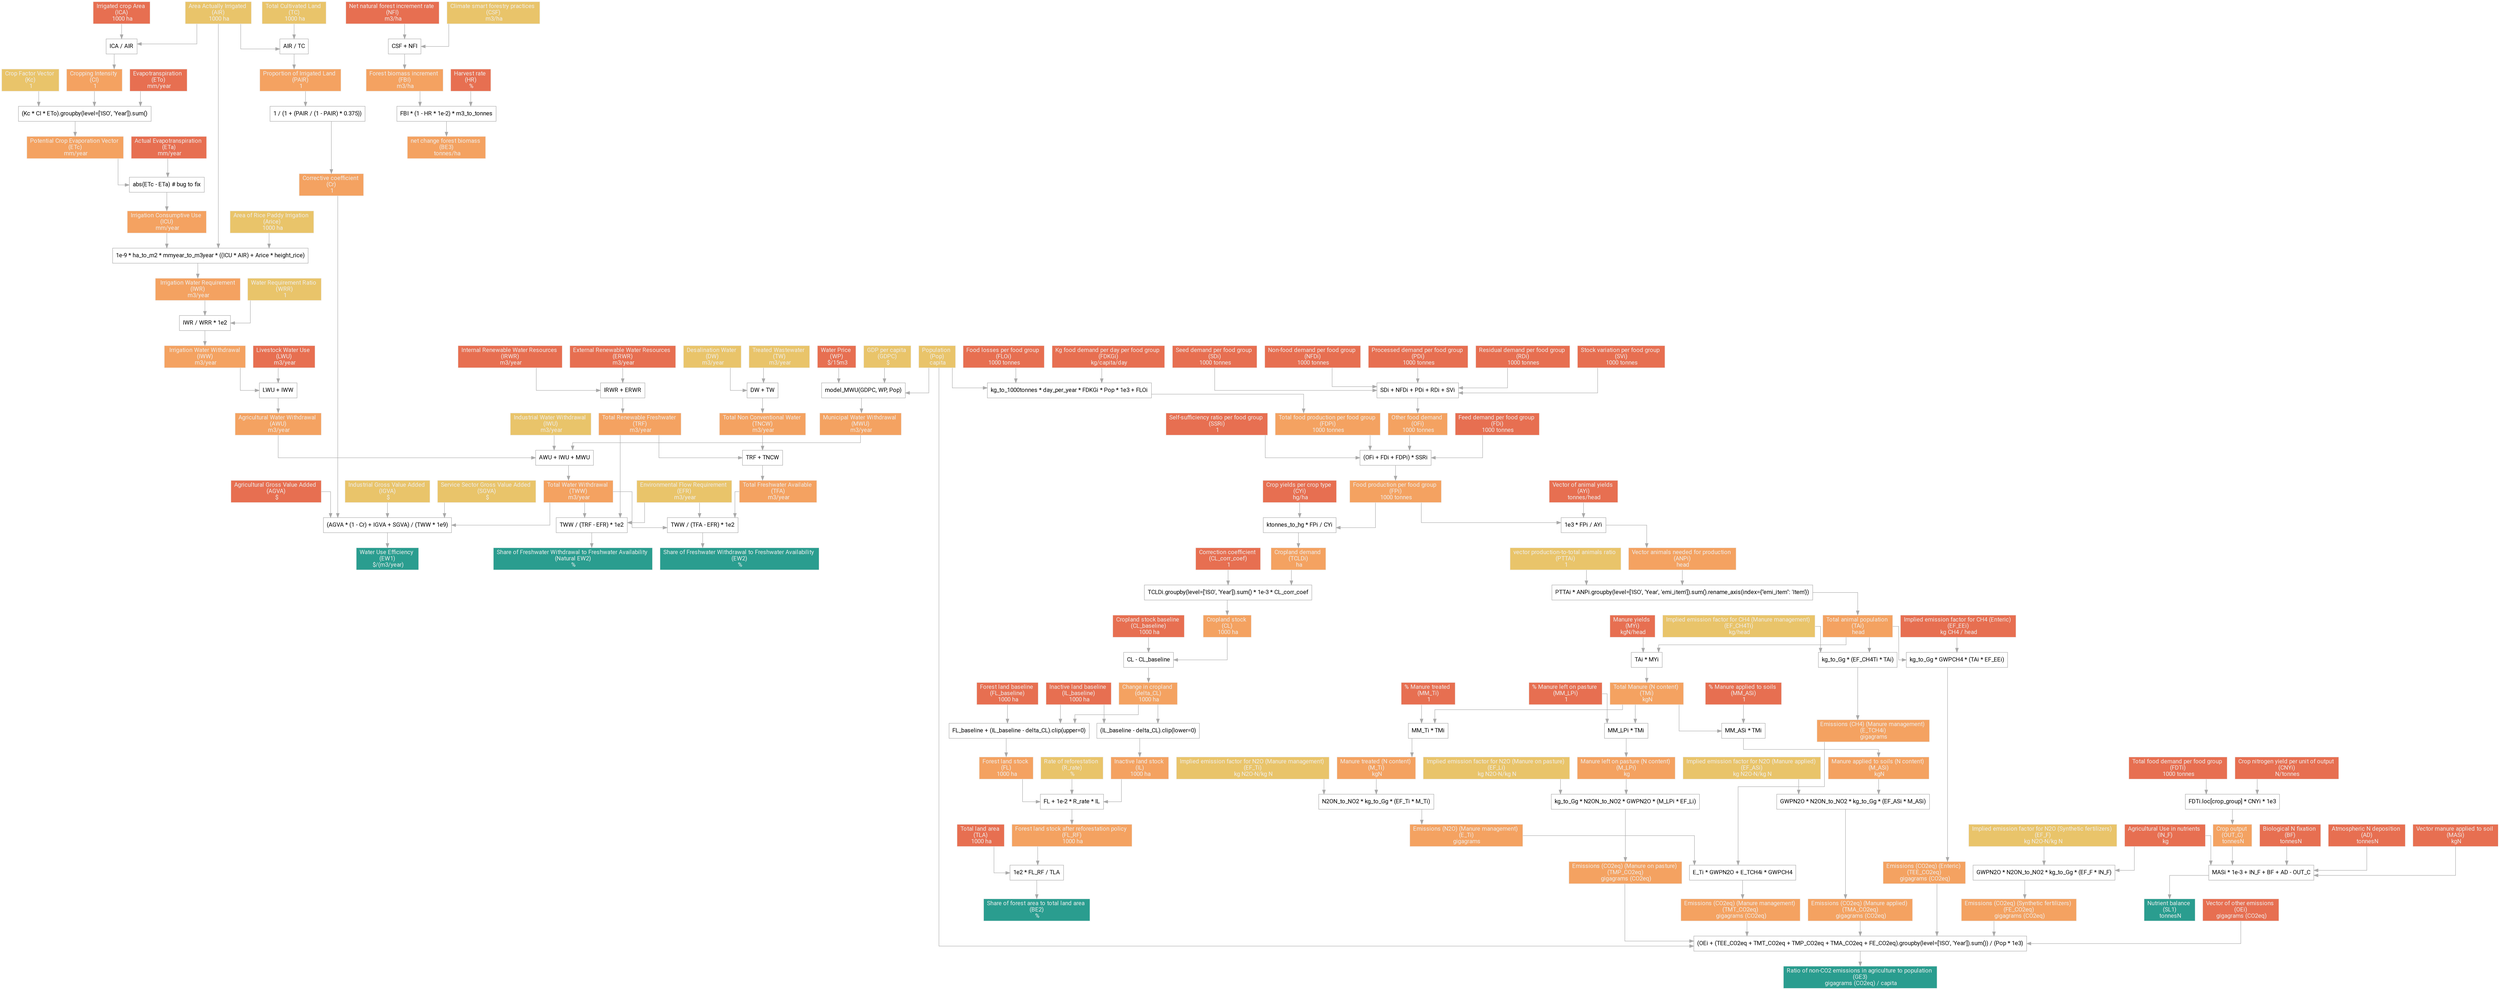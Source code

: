 digraph {
	graph [splines=ortho]
	Kc [label=Kc color="#eeeeee" fillcolor="#e9c46a" fontcolor="#eeeeee" fontname=roboto label="Crop Factor Vector 
 (Kc) 
 1" peripheries=1 shape=rectangle style=filled]
	ICA [label=ICA color="#eeeeee" fillcolor="#e76f51" fontcolor="#eeeeee" fontname=roboto label="Irrigated crop Area 
 (ICA) 
 1000 ha" peripheries=1 shape=rectangle style=filled]
	CI [label=CI color="#eeeeee" fillcolor="#f4a261" fontcolor="#eeeeee" fontname=roboto label="Cropping Intensity 
 (CI) 
 1" peripheries=1 shape=rectangle style=filled]
	CI_comp [label=CI_comp color="#A9A9A9" fillcolor="#e76f51" fontcolor="#000000" fontname=roboto label="ICA / AIR" peripheries=1 shape=rectangle style=""]
	ETo [label=ETo color="#eeeeee" fillcolor="#e76f51" fontcolor="#eeeeee" fontname=roboto label="Evapotranspiration 
 (ETo) 
 mm/year" peripheries=1 shape=rectangle style=filled]
	ETc [label=ETc color="#eeeeee" fillcolor="#f4a261" fontcolor="#eeeeee" fontname=roboto label="Potential Crop Evaporation Vector 
 (ETc) 
 mm/year" peripheries=1 shape=rectangle style=filled]
	ETc_comp [label=ETc_comp color="#A9A9A9" fillcolor="#e76f51" fontcolor="#000000" fontname=roboto label="(Kc * CI * ETo).groupby(level=['ISO', 'Year']).sum()" peripheries=1 shape=rectangle style=""]
	ETa [label=ETa color="#eeeeee" fillcolor="#e76f51" fontcolor="#eeeeee" fontname=roboto label="Actual Evapotranspiration 
 (ETa) 
 mm/year" peripheries=1 shape=rectangle style=filled]
	ICU [label=ICU color="#eeeeee" fillcolor="#f4a261" fontcolor="#eeeeee" fontname=roboto label="Irrigation Consumptive Use 
 (ICU) 
 mm/year" peripheries=1 shape=rectangle style=filled]
	ICU_comp [label=ICU_comp color="#A9A9A9" fillcolor="#e76f51" fontcolor="#000000" fontname=roboto label="abs(ETc - ETa) # bug to fix" peripheries=1 shape=rectangle style=""]
	AIR [label=AIR color="#eeeeee" fillcolor="#e9c46a" fontcolor="#eeeeee" fontname=roboto label="Area Actually Irrigated 
 (AIR) 
 1000 ha" peripheries=1 shape=rectangle style=filled]
	Arice [label=Arice color="#eeeeee" fillcolor="#e9c46a" fontcolor="#eeeeee" fontname=roboto label="Area of Rice Paddy Irrigation 
 (Arice) 
 1000 ha" peripheries=1 shape=rectangle style=filled]
	WRR [label=WRR color="#eeeeee" fillcolor="#e9c46a" fontcolor="#eeeeee" fontname=roboto label="Water Requirement Ratio 
 (WRR) 
 1" peripheries=1 shape=rectangle style=filled]
	IWR [label=IWR color="#eeeeee" fillcolor="#f4a261" fontcolor="#eeeeee" fontname=roboto label=" Irrigation Water Requirement 
 (IWR) 
 m3/year" peripheries=1 shape=rectangle style=filled]
	IWR_comp [label=IWR_comp color="#A9A9A9" fillcolor="#e76f51" fontcolor="#000000" fontname=roboto label="1e-9 * ha_to_m2 * mmyear_to_m3year * ((ICU * AIR) + Arice * height_rice)" peripheries=1 shape=rectangle style=""]
	IWW [label=IWW color="#eeeeee" fillcolor="#f4a261" fontcolor="#eeeeee" fontname=roboto label=" Irrigation Water Withdrawal 
 (IWW) 
 m3/year" peripheries=1 shape=rectangle style=filled]
	IWW_comp [label=IWW_comp color="#A9A9A9" fillcolor="#e76f51" fontcolor="#000000" fontname=roboto label="IWR / WRR * 1e2" peripheries=1 shape=rectangle style=""]
	LWU [label=LWU color="#eeeeee" fillcolor="#e76f51" fontcolor="#eeeeee" fontname=roboto label="Livestock Water Use 
 (LWU) 
 m3/year" peripheries=1 shape=rectangle style=filled]
	AWU [label=AWU color="#eeeeee" fillcolor="#f4a261" fontcolor="#eeeeee" fontname=roboto label="Agricultural Water Withdrawal 
 (AWU) 
 m3/year" peripheries=1 shape=rectangle style=filled]
	AWU_comp [label=AWU_comp color="#A9A9A9" fillcolor="#e76f51" fontcolor="#000000" fontname=roboto label="LWU + IWW" peripheries=1 shape=rectangle style=""]
	IWU [label=IWU color="#eeeeee" fillcolor="#e9c46a" fontcolor="#eeeeee" fontname=roboto label="Industrial Water Withdrawal 
 (IWU) 
 m3/year" peripheries=1 shape=rectangle style=filled]
	MWU [label=MWU color="#eeeeee" fillcolor="#f4a261" fontcolor="#eeeeee" fontname=roboto label="Municipal Water Withdrawal 
 (MWU) 
 m3/year" peripheries=1 shape=rectangle style=filled]
	MWU_comp [label=MWU_comp color="#A9A9A9" fillcolor="#e76f51" fontcolor="#000000" fontname=roboto label="model_MWU(GDPC, WP, Pop)" peripheries=1 shape=rectangle style=""]
	TWW [label=TWW color="#eeeeee" fillcolor="#f4a261" fontcolor="#eeeeee" fontname=roboto label="Total Water Withdrawal 
 (TWW) 
 m3/year" peripheries=1 shape=rectangle style=filled]
	TWW_comp [label=TWW_comp color="#A9A9A9" fillcolor="#e76f51" fontcolor="#000000" fontname=roboto label="AWU + IWU + MWU" peripheries=1 shape=rectangle style=""]
	AGVA [label=AGVA color="#eeeeee" fillcolor="#e76f51" fontcolor="#eeeeee" fontname=roboto label="Agricultural Gross Value Added 
 (AGVA) 
 $" peripheries=1 shape=rectangle style=filled]
	TC [label=TC color="#eeeeee" fillcolor="#e9c46a" fontcolor="#eeeeee" fontname=roboto label="Total Cultivated Land 
 (TC) 
 1000 ha" peripheries=1 shape=rectangle style=filled]
	PAIR [label=PAIR color="#eeeeee" fillcolor="#f4a261" fontcolor="#eeeeee" fontname=roboto label="Proportion of Irrigated Land 
 (PAIR) 
 1" peripheries=1 shape=rectangle style=filled]
	PAIR_comp [label=PAIR_comp color="#A9A9A9" fillcolor="#e76f51" fontcolor="#000000" fontname=roboto label="AIR / TC" peripheries=1 shape=rectangle style=""]
	Cr [label=Cr color="#eeeeee" fillcolor="#f4a261" fontcolor="#eeeeee" fontname=roboto label="Corrective coefficient 
 (Cr) 
 1" peripheries=1 shape=rectangle style=filled]
	Cr_comp [label=Cr_comp color="#A9A9A9" fillcolor="#e76f51" fontcolor="#000000" fontname=roboto label="1 / (1 + (PAIR / (1 - PAIR) * 0.375))" peripheries=1 shape=rectangle style=""]
	IGVA [label=IGVA color="#eeeeee" fillcolor="#e9c46a" fontcolor="#eeeeee" fontname=roboto label="Industrial Gross Value Added 
 (IGVA) 
 $" peripheries=1 shape=rectangle style=filled]
	SGVA [label=SGVA color="#eeeeee" fillcolor="#e9c46a" fontcolor="#eeeeee" fontname=roboto label="Service Sector Gross Value Added 
 (SGVA) 
 $" peripheries=1 shape=rectangle style=filled]
	EW1 [label=EW1 color="#eeeeee" fillcolor="#2a9d8f" fontcolor="#eeeeee" fontname=roboto label="Water Use Efficiency 
 (EW1) 
 $/(m3/year)" peripheries=1 shape=rectangle style=filled]
	EW1_comp [label=EW1_comp color="#A9A9A9" fillcolor="#e76f51" fontcolor="#000000" fontname=roboto label="(AGVA * (1 - Cr) + IGVA + SGVA) / (TWW * 1e9)" peripheries=1 shape=rectangle style=""]
	IRWR [label=IRWR color="#eeeeee" fillcolor="#e76f51" fontcolor="#eeeeee" fontname=roboto label="Internal Renewable Water Resources 
 (IRWR) 
 m3/year" peripheries=1 shape=rectangle style=filled]
	ERWR [label=ERWR color="#eeeeee" fillcolor="#e76f51" fontcolor="#eeeeee" fontname=roboto label="External Renewable Water Resources 
 (ERWR) 
 m3/year" peripheries=1 shape=rectangle style=filled]
	TRF [label=TRF color="#eeeeee" fillcolor="#f4a261" fontcolor="#eeeeee" fontname=roboto label="Total Renewable Freshwater 
 (TRF) 
 m3/year" peripheries=1 shape=rectangle style=filled]
	TRF_comp [label=TRF_comp color="#A9A9A9" fillcolor="#e76f51" fontcolor="#000000" fontname=roboto label="IRWR + ERWR" peripheries=1 shape=rectangle style=""]
	DW [label=DW color="#eeeeee" fillcolor="#e9c46a" fontcolor="#eeeeee" fontname=roboto label="Desalination Water 
 (DW) 
 m3/year" peripheries=1 shape=rectangle style=filled]
	TW [label=TW color="#eeeeee" fillcolor="#e9c46a" fontcolor="#eeeeee" fontname=roboto label="Treated Wastewater 
 (TW) 
 m3/year" peripheries=1 shape=rectangle style=filled]
	TNCW [label=TNCW color="#eeeeee" fillcolor="#f4a261" fontcolor="#eeeeee" fontname=roboto label="Total Non Conventional Water 
 (TNCW) 
 m3/year" peripheries=1 shape=rectangle style=filled]
	TNCW_comp [label=TNCW_comp color="#A9A9A9" fillcolor="#e76f51" fontcolor="#000000" fontname=roboto label="DW + TW" peripheries=1 shape=rectangle style=""]
	TFA [label=TFA color="#eeeeee" fillcolor="#f4a261" fontcolor="#eeeeee" fontname=roboto label="Total Freshwater Available 
 (TFA) 
 m3/year" peripheries=1 shape=rectangle style=filled]
	TFA_comp [label=TFA_comp color="#A9A9A9" fillcolor="#e76f51" fontcolor="#000000" fontname=roboto label="TRF + TNCW" peripheries=1 shape=rectangle style=""]
	EFR [label=EFR color="#eeeeee" fillcolor="#e9c46a" fontcolor="#eeeeee" fontname=roboto label="Environmental Flow Requirement 
 (EFR) 
 m3/year" peripheries=1 shape=rectangle style=filled]
	EW2 [label=EW2 color="#eeeeee" fillcolor="#2a9d8f" fontcolor="#eeeeee" fontname=roboto label="Share of Freshwater Withdrawal to Freshwater Availability 
 (EW2) 
 %" peripheries=1 shape=rectangle style=filled]
	EW2_comp [label=EW2_comp color="#A9A9A9" fillcolor="#e76f51" fontcolor="#000000" fontname=roboto label="TWW / (TFA - EFR) * 1e2" peripheries=1 shape=rectangle style=""]
	"Natural EW2" [label="Natural EW2" color="#eeeeee" fillcolor="#2a9d8f" fontcolor="#eeeeee" fontname=roboto label="Share of Freshwater Withdrawal to Freshwater Availability 
 (Natural EW2) 
 %" peripheries=1 shape=rectangle style=filled]
	"Natural EW2_comp" [label="Natural EW2_comp" color="#A9A9A9" fillcolor="#e76f51" fontcolor="#000000" fontname=roboto label="TWW / (TRF - EFR) * 1e2" peripheries=1 shape=rectangle style=""]
	WP [label=WP color="#eeeeee" fillcolor="#e76f51" fontcolor="#eeeeee" fontname=roboto label="Water Price 
 (WP) 
 $/15m3" peripheries=1 shape=rectangle style=filled]
	GDPC [label=GDPC color="#eeeeee" fillcolor="#e9c46a" fontcolor="#eeeeee" fontname=roboto label="GDP per capita 
 (GDPC) 
 $" peripheries=1 shape=rectangle style=filled]
	Pop [label=Pop color="#eeeeee" fillcolor="#e9c46a" fontcolor="#eeeeee" fontname=roboto label="Population 
 (Pop) 
 capita" peripheries=1 shape=rectangle style=filled]
	TCLDi [label=TCLDi color="#eeeeee" fillcolor="#f4a261" fontcolor="#eeeeee" fontname=roboto label="Cropland demand 
 (TCLDi) 
 ha" peripheries=1 shape=rectangle style=filled]
	TCLDi_comp [label=TCLDi_comp color="#A9A9A9" fillcolor="#e76f51" fontcolor="#000000" fontname=roboto label="ktonnes_to_hg * FPi / CYi" peripheries=1 shape=rectangle style=""]
	CYi [label=CYi color="#eeeeee" fillcolor="#e76f51" fontcolor="#eeeeee" fontname=roboto label="Crop yields per crop type 
 (CYi) 
 hg/ha" peripheries=1 shape=rectangle style=filled]
	FPi [label=FPi color="#eeeeee" fillcolor="#f4a261" fontcolor="#eeeeee" fontname=roboto label="Food production per food group 
 (FPi) 
 1000 tonnes" peripheries=1 shape=rectangle style=filled]
	FPi_comp [label=FPi_comp color="#A9A9A9" fillcolor="#e76f51" fontcolor="#000000" fontname=roboto label="(OFi + FDi + FDPi) * SSRi" peripheries=1 shape=rectangle style=""]
	FLOi [label=FLOi color="#eeeeee" fillcolor="#e76f51" fontcolor="#eeeeee" fontname=roboto label="Food losses per food group 
 (FLOi) 
 1000 tonnes" peripheries=1 shape=rectangle style=filled]
	FDKGi [label=FDKGi color="#eeeeee" fillcolor="#e76f51" fontcolor="#eeeeee" fontname=roboto label="Kg food demand per day per food group 
 (FDKGi) 
 kg/capita/day" peripheries=1 shape=rectangle style=filled]
	SSRi [label=SSRi color="#eeeeee" fillcolor="#e76f51" fontcolor="#eeeeee" fontname=roboto label="Self-sufficiency ratio per food group 
 (SSRi) 
 1" peripheries=1 shape=rectangle style=filled]
	FDPi [label=FDPi color="#eeeeee" fillcolor="#f4a261" fontcolor="#eeeeee" fontname=roboto label="Total food production per food group 
 (FDPi) 
 1000 tonnes" peripheries=1 shape=rectangle style=filled]
	FDPi_comp [label=FDPi_comp color="#A9A9A9" fillcolor="#e76f51" fontcolor="#000000" fontname=roboto label="kg_to_1000tonnes * day_per_year * FDKGi * Pop * 1e3 + FLOi" peripheries=1 shape=rectangle style=""]
	OFi [label=OFi color="#eeeeee" fillcolor="#f4a261" fontcolor="#eeeeee" fontname=roboto label="Other food demand 
 (OFi) 
 1000 tonnes" peripheries=1 shape=rectangle style=filled]
	OFi_comp [label=OFi_comp color="#A9A9A9" fillcolor="#e76f51" fontcolor="#000000" fontname=roboto label="SDi + NFDi + PDi + RDi + SVi" peripheries=1 shape=rectangle style=""]
	SDi [label=SDi color="#eeeeee" fillcolor="#e76f51" fontcolor="#eeeeee" fontname=roboto label="Seed demand per food group 
 (SDi) 
 1000 tonnes" peripheries=1 shape=rectangle style=filled]
	NFDi [label=NFDi color="#eeeeee" fillcolor="#e76f51" fontcolor="#eeeeee" fontname=roboto label="Non-food demand per food group 
 (NFDi) 
 1000 tonnes" peripheries=1 shape=rectangle style=filled]
	PDi [label=PDi color="#eeeeee" fillcolor="#e76f51" fontcolor="#eeeeee" fontname=roboto label="Processed demand per food group 
 (PDi) 
 1000 tonnes" peripheries=1 shape=rectangle style=filled]
	RDi [label=RDi color="#eeeeee" fillcolor="#e76f51" fontcolor="#eeeeee" fontname=roboto label="Residual demand per food group 
 (RDi) 
 1000 tonnes" peripheries=1 shape=rectangle style=filled]
	SVi [label=SVi color="#eeeeee" fillcolor="#e76f51" fontcolor="#eeeeee" fontname=roboto label="Stock variation per food group 
 (SVi) 
 1000 tonnes" peripheries=1 shape=rectangle style=filled]
	FDi [label=FDi color="#eeeeee" fillcolor="#e76f51" fontcolor="#eeeeee" fontname=roboto label="Feed demand per food group 
 (FDi) 
 1000 tonnes" peripheries=1 shape=rectangle style=filled]
	CL [label=CL color="#eeeeee" fillcolor="#f4a261" fontcolor="#eeeeee" fontname=roboto label="Cropland stock 
 (CL) 
 1000 ha" peripheries=1 shape=rectangle style=filled]
	CL_comp [label=CL_comp color="#A9A9A9" fillcolor="#e76f51" fontcolor="#000000" fontname=roboto label="TCLDi.groupby(level=['ISO', 'Year']).sum() * 1e-3 * CL_corr_coef" peripheries=1 shape=rectangle style=""]
	CL_baseline [label=CL_baseline color="#eeeeee" fillcolor="#e76f51" fontcolor="#eeeeee" fontname=roboto label="Cropland stock baseline 
 (CL_baseline) 
 1000 ha" peripheries=1 shape=rectangle style=filled]
	delta_CL [label=delta_CL color="#eeeeee" fillcolor="#f4a261" fontcolor="#eeeeee" fontname=roboto label="Change in cropland 
 (delta_CL) 
 1000 ha" peripheries=1 shape=rectangle style=filled]
	delta_CL_comp [label=delta_CL_comp color="#A9A9A9" fillcolor="#e76f51" fontcolor="#000000" fontname=roboto label="CL - CL_baseline" peripheries=1 shape=rectangle style=""]
	IL_baseline [label=IL_baseline color="#eeeeee" fillcolor="#e76f51" fontcolor="#eeeeee" fontname=roboto label="Inactive land baseline 
 (IL_baseline) 
 1000 ha" peripheries=1 shape=rectangle style=filled]
	FL_baseline [label=FL_baseline color="#eeeeee" fillcolor="#e76f51" fontcolor="#eeeeee" fontname=roboto label="Forest land baseline 
 (FL_baseline) 
 1000 ha" peripheries=1 shape=rectangle style=filled]
	IL [label=IL color="#eeeeee" fillcolor="#f4a261" fontcolor="#eeeeee" fontname=roboto label="Inactive land stock 
 (IL) 
 1000 ha" peripheries=1 shape=rectangle style=filled]
	IL_comp [label=IL_comp color="#A9A9A9" fillcolor="#e76f51" fontcolor="#000000" fontname=roboto label="(IL_baseline - delta_CL).clip(lower=0)" peripheries=1 shape=rectangle style=""]
	FL [label=FL color="#eeeeee" fillcolor="#f4a261" fontcolor="#eeeeee" fontname=roboto label="Forest land stock 
 (FL) 
 1000 ha" peripheries=1 shape=rectangle style=filled]
	FL_comp [label=FL_comp color="#A9A9A9" fillcolor="#e76f51" fontcolor="#000000" fontname=roboto label="FL_baseline + (IL_baseline - delta_CL).clip(upper=0)" peripheries=1 shape=rectangle style=""]
	TLA [label=TLA color="#eeeeee" fillcolor="#e76f51" fontcolor="#eeeeee" fontname=roboto label="Total land area 
 (TLA) 
 1000 ha" peripheries=1 shape=rectangle style=filled]
	R_rate [label=R_rate color="#eeeeee" fillcolor="#e9c46a" fontcolor="#eeeeee" fontname=roboto label="Rate of reforestation 
 (R_rate) 
 %" peripheries=1 shape=rectangle style=filled]
	FL_RF [label=FL_RF color="#eeeeee" fillcolor="#f4a261" fontcolor="#eeeeee" fontname=roboto label="Forest land stock after reforestation policy 
 (FL_RF) 
 1000 ha" peripheries=1 shape=rectangle style=filled]
	FL_RF_comp [label=FL_RF_comp color="#A9A9A9" fillcolor="#e76f51" fontcolor="#000000" fontname=roboto label="FL + 1e-2 * R_rate * IL" peripheries=1 shape=rectangle style=""]
	BE2 [label=BE2 color="#eeeeee" fillcolor="#2a9d8f" fontcolor="#eeeeee" fontname=roboto label="Share of forest area to total land area 
 (BE2) 
 %" peripheries=1 shape=rectangle style=filled]
	BE2_comp [label=BE2_comp color="#A9A9A9" fillcolor="#e76f51" fontcolor="#000000" fontname=roboto label="1e2 * FL_RF / TLA" peripheries=1 shape=rectangle style=""]
	CL_corr_coef [label=CL_corr_coef color="#eeeeee" fillcolor="#e76f51" fontcolor="#eeeeee" fontname=roboto label="Correction coefficient 
 (CL_corr_coef) 
 1" peripheries=1 shape=rectangle style=filled]
	TAi [label=TAi color="#eeeeee" fillcolor="#f4a261" fontcolor="#eeeeee" fontname=roboto label="Total animal population 
 (TAi) 
 head" peripheries=1 shape=rectangle style=filled]
	TAi_comp [label=TAi_comp color="#A9A9A9" fillcolor="#e76f51" fontcolor="#000000" fontname=roboto label="PTTAi * ANPi.groupby(level=['ISO', 'Year', 'emi_item']).sum().rename_axis(index={\"emi_item\": 'Item'})" peripheries=1 shape=rectangle style=""]
	MYi [label=MYi color="#eeeeee" fillcolor="#e76f51" fontcolor="#eeeeee" fontname=roboto label="Manure yields 
 (MYi) 
 kgN/head" peripheries=1 shape=rectangle style=filled]
	TMi [label=TMi color="#eeeeee" fillcolor="#f4a261" fontcolor="#eeeeee" fontname=roboto label="Total Manure (N content) 
 (TMi) 
 kgN" peripheries=1 shape=rectangle style=filled]
	TMi_comp [label=TMi_comp color="#A9A9A9" fillcolor="#e76f51" fontcolor="#000000" fontname=roboto label="TAi * MYi" peripheries=1 shape=rectangle style=""]
	AYi [label=AYi color="#eeeeee" fillcolor="#e76f51" fontcolor="#eeeeee" fontname=roboto label="Vector of animal yields 
 (AYi) 
 tonnes/head" peripheries=1 shape=rectangle style=filled]
	ANPi [label=ANPi color="#eeeeee" fillcolor="#f4a261" fontcolor="#eeeeee" fontname=roboto label="Vector animals needed for production 
 (ANPi) 
 head" peripheries=1 shape=rectangle style=filled]
	ANPi_comp [label=ANPi_comp color="#A9A9A9" fillcolor="#e76f51" fontcolor="#000000" fontname=roboto label="1e3 * FPi / AYi" peripheries=1 shape=rectangle style=""]
	PTTAi [label=PTTAi color="#eeeeee" fillcolor="#e9c46a" fontcolor="#eeeeee" fontname=roboto label="vector production-to-total animals ratio 
 (PTTAi) 
 1" peripheries=1 shape=rectangle style=filled]
	MM_ASi [label=MM_ASi color="#eeeeee" fillcolor="#e76f51" fontcolor="#eeeeee" fontname=roboto label="% Manure applied to soils 
 (MM_ASi) 
 1" peripheries=1 shape=rectangle style=filled]
	MM_LPi [label=MM_LPi color="#eeeeee" fillcolor="#e76f51" fontcolor="#eeeeee" fontname=roboto label="% Manure left on pasture 
 (MM_LPi) 
 1" peripheries=1 shape=rectangle style=filled]
	MM_Ti [label=MM_Ti color="#eeeeee" fillcolor="#e76f51" fontcolor="#eeeeee" fontname=roboto label="% Manure treated 
 (MM_Ti) 
 1" peripheries=1 shape=rectangle style=filled]
	M_Ti [label=M_Ti color="#eeeeee" fillcolor="#f4a261" fontcolor="#eeeeee" fontname=roboto label="Manure treated (N content) 
 (M_Ti) 
 kgN" peripheries=1 shape=rectangle style=filled]
	M_Ti_comp [label=M_Ti_comp color="#A9A9A9" fillcolor="#e76f51" fontcolor="#000000" fontname=roboto label="MM_Ti * TMi" peripheries=1 shape=rectangle style=""]
	M_LPi [label=M_LPi color="#eeeeee" fillcolor="#f4a261" fontcolor="#eeeeee" fontname=roboto label="Manure left on pasture (N content) 
 (M_LPi) 
 kg" peripheries=1 shape=rectangle style=filled]
	M_LPi_comp [label=M_LPi_comp color="#A9A9A9" fillcolor="#e76f51" fontcolor="#000000" fontname=roboto label="MM_LPi * TMi" peripheries=1 shape=rectangle style=""]
	M_ASi [label=M_ASi color="#eeeeee" fillcolor="#f4a261" fontcolor="#eeeeee" fontname=roboto label="Manure applied to soils (N content) 
 (M_ASi) 
 kgN" peripheries=1 shape=rectangle style=filled]
	M_ASi_comp [label=M_ASi_comp color="#A9A9A9" fillcolor="#e76f51" fontcolor="#000000" fontname=roboto label="MM_ASi * TMi" peripheries=1 shape=rectangle style=""]
	EF_Li [label=EF_Li color="#eeeeee" fillcolor="#e9c46a" fontcolor="#eeeeee" fontname=roboto label="Implied emission factor for N2O (Manure on pasture) 
 (EF_Li) 
 kg N2O-N/kg N" peripheries=1 shape=rectangle style=filled]
	TMP_CO2eq [label=TMP_CO2eq color="#eeeeee" fillcolor="#f4a261" fontcolor="#eeeeee" fontname=roboto label="Emissions (CO2eq) (Manure on pasture) 
 (TMP_CO2eq) 
 gigagrams (CO2eq)" peripheries=1 shape=rectangle style=filled]
	TMP_CO2eq_comp [label=TMP_CO2eq_comp color="#A9A9A9" fillcolor="#e76f51" fontcolor="#000000" fontname=roboto label="kg_to_Gg * N2ON_to_NO2 * GWPN2O * (M_LPi * EF_Li)" peripheries=1 shape=rectangle style=""]
	EF_Ti [label=EF_Ti color="#eeeeee" fillcolor="#e9c46a" fontcolor="#eeeeee" fontname=roboto label="Implied emission factor for N2O (Manure management) 
 (EF_Ti) 
 kg N2O-N/kg N" peripheries=1 shape=rectangle style=filled]
	EF_CH4Ti [label=EF_CH4Ti color="#eeeeee" fillcolor="#e9c46a" fontcolor="#eeeeee" fontname=roboto label="Implied emission factor for CH4 (Manure management) 
 (EF_CH4Ti) 
 kg/head" peripheries=1 shape=rectangle style=filled]
	E_Ti [label=E_Ti color="#eeeeee" fillcolor="#f4a261" fontcolor="#eeeeee" fontname=roboto label="Emissions (N2O) (Manure management) 
 (E_Ti) 
 gigagrams" peripheries=1 shape=rectangle style=filled]
	E_Ti_comp [label=E_Ti_comp color="#A9A9A9" fillcolor="#e76f51" fontcolor="#000000" fontname=roboto label="N2ON_to_NO2 * kg_to_Gg * (EF_Ti * M_Ti)" peripheries=1 shape=rectangle style=""]
	E_TCH4i [label=E_TCH4i color="#eeeeee" fillcolor="#f4a261" fontcolor="#eeeeee" fontname=roboto label="Emissions (CH4) (Manure management) 
 (E_TCH4i) 
 gigagrams" peripheries=1 shape=rectangle style=filled]
	E_TCH4i_comp [label=E_TCH4i_comp color="#A9A9A9" fillcolor="#e76f51" fontcolor="#000000" fontname=roboto label="kg_to_Gg * (EF_CH4Ti * TAi)" peripheries=1 shape=rectangle style=""]
	TMT_CO2eq [label=TMT_CO2eq color="#eeeeee" fillcolor="#f4a261" fontcolor="#eeeeee" fontname=roboto label="Emissions (CO2eq) (Manure management) 
 (TMT_CO2eq) 
 gigagrams (CO2eq)" peripheries=1 shape=rectangle style=filled]
	TMT_CO2eq_comp [label=TMT_CO2eq_comp color="#A9A9A9" fillcolor="#e76f51" fontcolor="#000000" fontname=roboto label="E_Ti * GWPN2O + E_TCH4i * GWPCH4" peripheries=1 shape=rectangle style=""]
	EF_ASi [label=EF_ASi color="#eeeeee" fillcolor="#e9c46a" fontcolor="#eeeeee" fontname=roboto label="Implied emission factor for N2O (Manure applied) 
 (EF_ASi) 
 kg N2O-N/kg N" peripheries=1 shape=rectangle style=filled]
	TMA_CO2eq [label=TMA_CO2eq color="#eeeeee" fillcolor="#f4a261" fontcolor="#eeeeee" fontname=roboto label="Emissions (CO2eq) (Manure applied) 
 (TMA_CO2eq) 
 gigagrams (CO2eq)" peripheries=1 shape=rectangle style=filled]
	TMA_CO2eq_comp [label=TMA_CO2eq_comp color="#A9A9A9" fillcolor="#e76f51" fontcolor="#000000" fontname=roboto label="GWPN2O * N2ON_to_NO2 * kg_to_Gg * (EF_ASi * M_ASi)" peripheries=1 shape=rectangle style=""]
	EF_EEi [label=EF_EEi color="#eeeeee" fillcolor="#e76f51" fontcolor="#eeeeee" fontname=roboto label="Implied emission factor for CH4 (Enteric) 
 (EF_EEi) 
 kg CH4 / head" peripheries=1 shape=rectangle style=filled]
	TEE_CO2eq [label=TEE_CO2eq color="#eeeeee" fillcolor="#f4a261" fontcolor="#eeeeee" fontname=roboto label="Emissions (CO2eq) (Enteric) 
 (TEE_CO2eq) 
 gigagrams (CO2eq)" peripheries=1 shape=rectangle style=filled]
	TEE_CO2eq_comp [label=TEE_CO2eq_comp color="#A9A9A9" fillcolor="#e76f51" fontcolor="#000000" fontname=roboto label="kg_to_Gg * GWPCH4 * (TAi * EF_EEi)" peripheries=1 shape=rectangle style=""]
	IN_F [label=IN_F color="#eeeeee" fillcolor="#e76f51" fontcolor="#eeeeee" fontname=roboto label="Agricultural Use in nutrients 
 (IN_F) 
 kg" peripheries=1 shape=rectangle style=filled]
	EF_F [label=EF_F color="#eeeeee" fillcolor="#e9c46a" fontcolor="#eeeeee" fontname=roboto label="Implied emission factor for N2O (Synthetic fertilizers) 
 (EF_F) 
 kg N2O-N/kg N" peripheries=1 shape=rectangle style=filled]
	FE_CO2eq [label=FE_CO2eq color="#eeeeee" fillcolor="#f4a261" fontcolor="#eeeeee" fontname=roboto label="Emissions (CO2eq) (Synthetic fertilizers) 
 (FE_CO2eq) 
 gigagrams (CO2eq)" peripheries=1 shape=rectangle style=filled]
	FE_CO2eq_comp [label=FE_CO2eq_comp color="#A9A9A9" fillcolor="#e76f51" fontcolor="#000000" fontname=roboto label="GWPN2O * N2ON_to_NO2 * kg_to_Gg * (EF_F * IN_F)" peripheries=1 shape=rectangle style=""]
	OEi [label=OEi color="#eeeeee" fillcolor="#e76f51" fontcolor="#eeeeee" fontname=roboto label="Vector of other emissions 
 (OEi) 
 gigagrams (CO2eq)" peripheries=1 shape=rectangle style=filled]
	GE3 [label=GE3 color="#eeeeee" fillcolor="#2a9d8f" fontcolor="#eeeeee" fontname=roboto label="Ratio of non-CO2 emissions in agriculture to population 
 (GE3) 
 gigagrams (CO2eq) / capita" peripheries=1 shape=rectangle style=filled]
	GE3_comp [label=GE3_comp color="#A9A9A9" fillcolor="#e76f51" fontcolor="#000000" fontname=roboto label="(OEi + (TEE_CO2eq + TMT_CO2eq + TMP_CO2eq + TMA_CO2eq + FE_CO2eq).groupby(level=['ISO', 'Year']).sum()) / (Pop * 1e3)" peripheries=1 shape=rectangle style=""]
	NFI [label=NFI color="#eeeeee" fillcolor="#e76f51" fontcolor="#eeeeee" fontname=roboto label="Net natural forest increment rate 
 (NFI) 
 m3/ha" peripheries=1 shape=rectangle style=filled]
	CSF [label=CSF color="#eeeeee" fillcolor="#e9c46a" fontcolor="#eeeeee" fontname=roboto label="Climate smart forestry practices 
 (CSF) 
 m3/ha" peripheries=1 shape=rectangle style=filled]
	FBI [label=FBI color="#eeeeee" fillcolor="#f4a261" fontcolor="#eeeeee" fontname=roboto label="Forest biomass increment 
 (FBI) 
 m3/ha" peripheries=1 shape=rectangle style=filled]
	FBI_comp [label=FBI_comp color="#A9A9A9" fillcolor="#e76f51" fontcolor="#000000" fontname=roboto label="CSF + NFI" peripheries=1 shape=rectangle style=""]
	HR [label=HR color="#eeeeee" fillcolor="#e76f51" fontcolor="#eeeeee" fontname=roboto label="Harvest rate 
 (HR) 
 %" peripheries=1 shape=rectangle style=filled]
	BE3 [label=BE3 color="#eeeeee" fillcolor="#f4a261" fontcolor="#eeeeee" fontname=roboto label="net change forest biomass 
 (BE3) 
 tonnes/ha" peripheries=1 shape=rectangle style=filled]
	BE3_comp [label=BE3_comp color="#A9A9A9" fillcolor="#e76f51" fontcolor="#000000" fontname=roboto label="FBI * (1 - HR * 1e-2) * m3_to_tonnes" peripheries=1 shape=rectangle style=""]
	FDTi [label=FDTi color="#eeeeee" fillcolor="#e76f51" fontcolor="#eeeeee" fontname=roboto label="Total food demand per food group 
 (FDTi) 
 1000 tonnes" peripheries=1 shape=rectangle style=filled]
	CNYi [label=CNYi color="#eeeeee" fillcolor="#e76f51" fontcolor="#eeeeee" fontname=roboto label="Crop nitrogen yield per unit of output 
 (CNYi) 
 N/tonnes" peripheries=1 shape=rectangle style=filled]
	OUT_C [label=OUT_C color="#eeeeee" fillcolor="#f4a261" fontcolor="#eeeeee" fontname=roboto label="Crop output 
 (OUT_C) 
 tonnesN" peripheries=1 shape=rectangle style=filled]
	OUT_C_comp [label=OUT_C_comp color="#A9A9A9" fillcolor="#e76f51" fontcolor="#000000" fontname=roboto label="FDTi.loc[crop_group] * CNYi * 1e3" peripheries=1 shape=rectangle style=""]
	BF [label=BF color="#eeeeee" fillcolor="#e76f51" fontcolor="#eeeeee" fontname=roboto label="Biological N fixation 
 (BF) 
 tonnesN" peripheries=1 shape=rectangle style=filled]
	AD [label=AD color="#eeeeee" fillcolor="#e76f51" fontcolor="#eeeeee" fontname=roboto label="Atmospheric N deposition 
 (AD) 
 tonnesN" peripheries=1 shape=rectangle style=filled]
	MASi [label=MASi color="#eeeeee" fillcolor="#e76f51" fontcolor="#eeeeee" fontname=roboto label="Vector manure applied to soil 
 (MASi) 
 kgN" peripheries=1 shape=rectangle style=filled]
	SL1 [label=SL1 color="#eeeeee" fillcolor="#2a9d8f" fontcolor="#eeeeee" fontname=roboto label="Nutrient balance 
 (SL1) 
 tonnesN" peripheries=1 shape=rectangle style=filled]
	SL1_comp [label=SL1_comp color="#A9A9A9" fillcolor="#e76f51" fontcolor="#000000" fontname=roboto label="MASi * 1e-3 + IN_F + BF + AD - OUT_C" peripheries=1 shape=rectangle style=""]
	Kc -> ETc_comp [color="#A9A9A9"]
	ICA -> CI_comp [color="#A9A9A9"]
	CI -> ETc_comp [color="#A9A9A9"]
	CI_comp -> CI [color="#A9A9A9"]
	ETo -> ETc_comp [color="#A9A9A9"]
	ETc -> ICU_comp [color="#A9A9A9"]
	ETc_comp -> ETc [color="#A9A9A9"]
	ETa -> ICU_comp [color="#A9A9A9"]
	ICU -> IWR_comp [color="#A9A9A9"]
	ICU_comp -> ICU [color="#A9A9A9"]
	AIR -> CI_comp [color="#A9A9A9"]
	AIR -> IWR_comp [color="#A9A9A9"]
	AIR -> PAIR_comp [color="#A9A9A9"]
	Arice -> IWR_comp [color="#A9A9A9"]
	WRR -> IWW_comp [color="#A9A9A9"]
	IWR -> IWW_comp [color="#A9A9A9"]
	IWR_comp -> IWR [color="#A9A9A9"]
	IWW -> AWU_comp [color="#A9A9A9"]
	IWW_comp -> IWW [color="#A9A9A9"]
	LWU -> AWU_comp [color="#A9A9A9"]
	AWU -> TWW_comp [color="#A9A9A9"]
	AWU_comp -> AWU [color="#A9A9A9"]
	IWU -> TWW_comp [color="#A9A9A9"]
	MWU -> TWW_comp [color="#A9A9A9"]
	MWU_comp -> MWU [color="#A9A9A9"]
	TWW -> EW1_comp [color="#A9A9A9"]
	TWW -> EW2_comp [color="#A9A9A9"]
	TWW -> "Natural EW2_comp" [color="#A9A9A9"]
	TWW_comp -> TWW [color="#A9A9A9"]
	AGVA -> EW1_comp [color="#A9A9A9"]
	TC -> PAIR_comp [color="#A9A9A9"]
	PAIR -> Cr_comp [color="#A9A9A9"]
	PAIR_comp -> PAIR [color="#A9A9A9"]
	Cr -> EW1_comp [color="#A9A9A9"]
	Cr_comp -> Cr [color="#A9A9A9"]
	IGVA -> EW1_comp [color="#A9A9A9"]
	SGVA -> EW1_comp [color="#A9A9A9"]
	EW1_comp -> EW1 [color="#A9A9A9"]
	IRWR -> TRF_comp [color="#A9A9A9"]
	ERWR -> TRF_comp [color="#A9A9A9"]
	TRF -> TFA_comp [color="#A9A9A9"]
	TRF -> "Natural EW2_comp" [color="#A9A9A9"]
	TRF_comp -> TRF [color="#A9A9A9"]
	DW -> TNCW_comp [color="#A9A9A9"]
	TW -> TNCW_comp [color="#A9A9A9"]
	TNCW -> TFA_comp [color="#A9A9A9"]
	TNCW_comp -> TNCW [color="#A9A9A9"]
	TFA -> EW2_comp [color="#A9A9A9"]
	TFA_comp -> TFA [color="#A9A9A9"]
	EFR -> EW2_comp [color="#A9A9A9"]
	EFR -> "Natural EW2_comp" [color="#A9A9A9"]
	EW2_comp -> EW2 [color="#A9A9A9"]
	"Natural EW2_comp" -> "Natural EW2" [color="#A9A9A9"]
	WP -> MWU_comp [color="#A9A9A9"]
	GDPC -> MWU_comp [color="#A9A9A9"]
	Pop -> MWU_comp [color="#A9A9A9"]
	Pop -> FDPi_comp [color="#A9A9A9"]
	Pop -> GE3_comp [color="#A9A9A9"]
	TCLDi -> CL_comp [color="#A9A9A9"]
	TCLDi_comp -> TCLDi [color="#A9A9A9"]
	CYi -> TCLDi_comp [color="#A9A9A9"]
	FPi -> TCLDi_comp [color="#A9A9A9"]
	FPi -> ANPi_comp [color="#A9A9A9"]
	FPi_comp -> FPi [color="#A9A9A9"]
	FLOi -> FDPi_comp [color="#A9A9A9"]
	FDKGi -> FDPi_comp [color="#A9A9A9"]
	SSRi -> FPi_comp [color="#A9A9A9"]
	FDPi -> FPi_comp [color="#A9A9A9"]
	FDPi_comp -> FDPi [color="#A9A9A9"]
	OFi -> FPi_comp [color="#A9A9A9"]
	OFi_comp -> OFi [color="#A9A9A9"]
	SDi -> OFi_comp [color="#A9A9A9"]
	NFDi -> OFi_comp [color="#A9A9A9"]
	PDi -> OFi_comp [color="#A9A9A9"]
	RDi -> OFi_comp [color="#A9A9A9"]
	SVi -> OFi_comp [color="#A9A9A9"]
	FDi -> FPi_comp [color="#A9A9A9"]
	CL -> delta_CL_comp [color="#A9A9A9"]
	CL_comp -> CL [color="#A9A9A9"]
	CL_baseline -> delta_CL_comp [color="#A9A9A9"]
	delta_CL -> IL_comp [color="#A9A9A9"]
	delta_CL -> FL_comp [color="#A9A9A9"]
	delta_CL_comp -> delta_CL [color="#A9A9A9"]
	IL_baseline -> IL_comp [color="#A9A9A9"]
	IL_baseline -> FL_comp [color="#A9A9A9"]
	FL_baseline -> FL_comp [color="#A9A9A9"]
	IL -> FL_RF_comp [color="#A9A9A9"]
	IL_comp -> IL [color="#A9A9A9"]
	FL -> FL_RF_comp [color="#A9A9A9"]
	FL_comp -> FL [color="#A9A9A9"]
	TLA -> BE2_comp [color="#A9A9A9"]
	R_rate -> FL_RF_comp [color="#A9A9A9"]
	FL_RF -> BE2_comp [color="#A9A9A9"]
	FL_RF_comp -> FL_RF [color="#A9A9A9"]
	BE2_comp -> BE2 [color="#A9A9A9"]
	CL_corr_coef -> CL_comp [color="#A9A9A9"]
	TAi -> TMi_comp [color="#A9A9A9"]
	TAi -> E_TCH4i_comp [color="#A9A9A9"]
	TAi -> TEE_CO2eq_comp [color="#A9A9A9"]
	TAi_comp -> TAi [color="#A9A9A9"]
	MYi -> TMi_comp [color="#A9A9A9"]
	TMi -> M_Ti_comp [color="#A9A9A9"]
	TMi -> M_LPi_comp [color="#A9A9A9"]
	TMi -> M_ASi_comp [color="#A9A9A9"]
	TMi_comp -> TMi [color="#A9A9A9"]
	AYi -> ANPi_comp [color="#A9A9A9"]
	ANPi -> TAi_comp [color="#A9A9A9"]
	ANPi_comp -> ANPi [color="#A9A9A9"]
	PTTAi -> TAi_comp [color="#A9A9A9"]
	MM_ASi -> M_ASi_comp [color="#A9A9A9"]
	MM_LPi -> M_LPi_comp [color="#A9A9A9"]
	MM_Ti -> M_Ti_comp [color="#A9A9A9"]
	M_Ti -> E_Ti_comp [color="#A9A9A9"]
	M_Ti_comp -> M_Ti [color="#A9A9A9"]
	M_LPi -> TMP_CO2eq_comp [color="#A9A9A9"]
	M_LPi_comp -> M_LPi [color="#A9A9A9"]
	M_ASi -> TMA_CO2eq_comp [color="#A9A9A9"]
	M_ASi_comp -> M_ASi [color="#A9A9A9"]
	EF_Li -> TMP_CO2eq_comp [color="#A9A9A9"]
	TMP_CO2eq -> GE3_comp [color="#A9A9A9"]
	TMP_CO2eq_comp -> TMP_CO2eq [color="#A9A9A9"]
	EF_Ti -> E_Ti_comp [color="#A9A9A9"]
	EF_CH4Ti -> E_TCH4i_comp [color="#A9A9A9"]
	E_Ti -> TMT_CO2eq_comp [color="#A9A9A9"]
	E_Ti_comp -> E_Ti [color="#A9A9A9"]
	E_TCH4i -> TMT_CO2eq_comp [color="#A9A9A9"]
	E_TCH4i_comp -> E_TCH4i [color="#A9A9A9"]
	TMT_CO2eq -> GE3_comp [color="#A9A9A9"]
	TMT_CO2eq_comp -> TMT_CO2eq [color="#A9A9A9"]
	EF_ASi -> TMA_CO2eq_comp [color="#A9A9A9"]
	TMA_CO2eq -> GE3_comp [color="#A9A9A9"]
	TMA_CO2eq_comp -> TMA_CO2eq [color="#A9A9A9"]
	EF_EEi -> TEE_CO2eq_comp [color="#A9A9A9"]
	TEE_CO2eq -> GE3_comp [color="#A9A9A9"]
	TEE_CO2eq_comp -> TEE_CO2eq [color="#A9A9A9"]
	IN_F -> FE_CO2eq_comp [color="#A9A9A9"]
	IN_F -> SL1_comp [color="#A9A9A9"]
	EF_F -> FE_CO2eq_comp [color="#A9A9A9"]
	FE_CO2eq -> GE3_comp [color="#A9A9A9"]
	FE_CO2eq_comp -> FE_CO2eq [color="#A9A9A9"]
	OEi -> GE3_comp [color="#A9A9A9"]
	GE3_comp -> GE3 [color="#A9A9A9"]
	NFI -> FBI_comp [color="#A9A9A9"]
	CSF -> FBI_comp [color="#A9A9A9"]
	FBI -> BE3_comp [color="#A9A9A9"]
	FBI_comp -> FBI [color="#A9A9A9"]
	HR -> BE3_comp [color="#A9A9A9"]
	BE3_comp -> BE3 [color="#A9A9A9"]
	FDTi -> OUT_C_comp [color="#A9A9A9"]
	CNYi -> OUT_C_comp [color="#A9A9A9"]
	OUT_C -> SL1_comp [color="#A9A9A9"]
	OUT_C_comp -> OUT_C [color="#A9A9A9"]
	BF -> SL1_comp [color="#A9A9A9"]
	AD -> SL1_comp [color="#A9A9A9"]
	MASi -> SL1_comp [color="#A9A9A9"]
	SL1_comp -> SL1 [color="#A9A9A9"]
}
